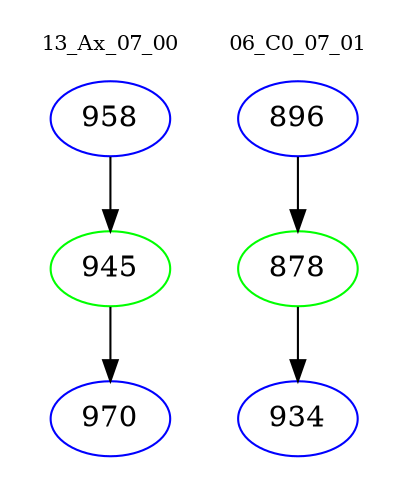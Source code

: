 digraph{
subgraph cluster_0 {
color = white
label = "13_Ax_07_00";
fontsize=10;
T0_958 [label="958", color="blue"]
T0_958 -> T0_945 [color="black"]
T0_945 [label="945", color="green"]
T0_945 -> T0_970 [color="black"]
T0_970 [label="970", color="blue"]
}
subgraph cluster_1 {
color = white
label = "06_C0_07_01";
fontsize=10;
T1_896 [label="896", color="blue"]
T1_896 -> T1_878 [color="black"]
T1_878 [label="878", color="green"]
T1_878 -> T1_934 [color="black"]
T1_934 [label="934", color="blue"]
}
}
